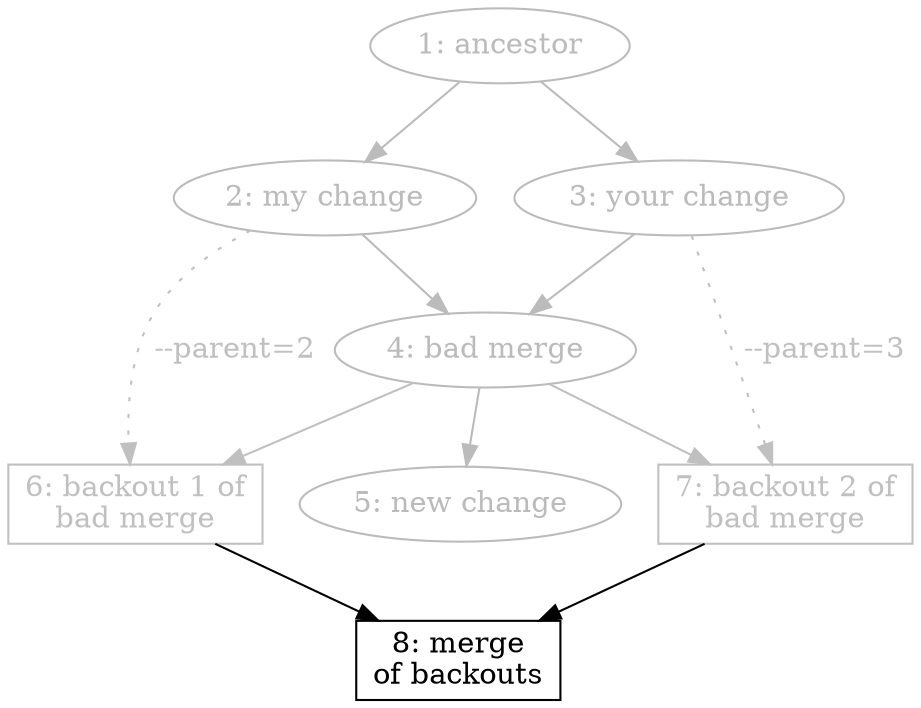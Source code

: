 digraph bad_merge_4 {
	ancestor [label="1: ancestor",color="#bbbbbb",fontcolor="#bbbbbb"];
	left [label="2: my change",color="#bbbbbb",fontcolor="#bbbbbb"];
	right [label="3: your change",color="#bbbbbb",fontcolor="#bbbbbb"];
	bad [label="4: bad merge",color="#bbbbbb",fontcolor="#bbbbbb"];
	new [label="5: new change",color="#bbbbbb",fontcolor="#bbbbbb"];

	bak_left [label="6: backout 1 of\nbad merge",color=grey,fontcolor=grey,shape=box];
	bak_right [label="7: backout 2 of\nbad merge",color=grey,fontcolor=grey,shape=box];
	good [label="8: merge\nof backouts",shape=box];

	ancestor -> left [color="#bbbbbb"];
	ancestor -> right [color="#bbbbbb"];
	left -> bad [color="#bbbbbb"];
	right -> bad [color="#bbbbbb"];
	bad -> new [color="#bbbbbb"];

	bad -> bak_left [color=grey];
	left -> bak_left [style=dotted,label="--parent=2",color=grey,fontcolor=grey];

	bad -> bak_right [color=grey];
	right -> bak_right [style=dotted,label="--parent=3",color=grey,fontcolor=grey];

	bak_left -> good;
	bak_right -> good;
}
